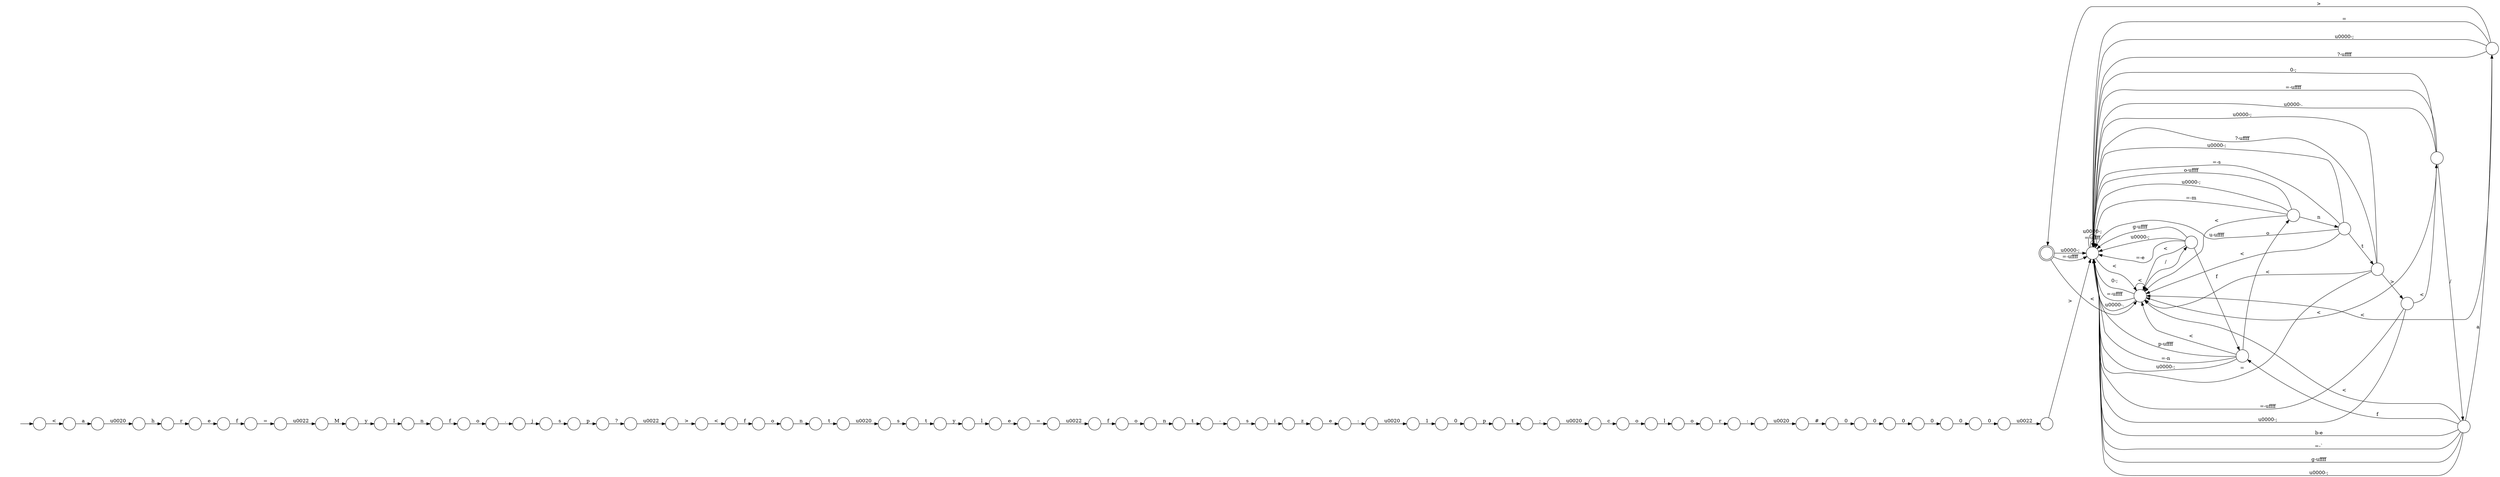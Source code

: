 digraph Automaton {
  rankdir = LR;
  0 [shape=doublecircle,label=""];
  0 -> 1 [label="=-\uffff"]
  0 -> 1 [label="\u0000-;"]
  0 -> 17 [label="<"]
  1 [shape=circle,label=""];
  1 -> 1 [label="=-\uffff"]
  1 -> 1 [label="\u0000-;"]
  1 -> 17 [label="<"]
  2 [shape=circle,label=""];
  2 -> 24 [label=":"]
  3 [shape=circle,label=""];
  3 -> 60 [label="h"]
  4 [shape=circle,label=""];
  4 -> 7 [label="t"]
  5 [shape=circle,label=""];
  5 -> 14 [label="e"]
  6 [shape=circle,label=""];
  6 -> 45 [label="p"]
  7 [shape=circle,label=""];
  7 -> 59 [label="-"]
  8 [shape=circle,label=""];
  8 -> 16 [label="t"]
  8 -> 1 [label="u-\uffff"]
  8 -> 1 [label="\u0000-;"]
  8 -> 17 [label="<"]
  8 -> 1 [label="=-s"]
  9 [shape=circle,label=""];
  9 -> 10 [label="\u0020"]
  10 [shape=circle,label=""];
  10 -> 48 [label="s"]
  11 [shape=circle,label=""];
  11 -> 4 [label="n"]
  12 [shape=circle,label=""];
  12 -> 8 [label="n"]
  12 -> 1 [label="o-\uffff"]
  12 -> 1 [label="\u0000-;"]
  12 -> 17 [label="<"]
  12 -> 1 [label="=-m"]
  13 [shape=circle,label=""];
  13 -> 3 [label="\u0020"]
  14 [shape=circle,label=""];
  14 -> 67 [label="f"]
  15 [shape=circle,label=""];
  15 -> 71 [label="c"]
  16 [shape=circle,label=""];
  16 -> 1 [label="="]
  16 -> 39 [label=">"]
  16 -> 1 [label="\u0000-;"]
  16 -> 17 [label="<"]
  16 -> 1 [label="?-\uffff"]
  17 [shape=circle,label=""];
  17 -> 1 [label="0-;"]
  17 -> 1 [label="=-\uffff"]
  17 -> 1 [label="\u0000-."]
  17 -> 55 [label="/"]
  17 -> 17 [label="<"]
  18 [shape=circle,label=""];
  18 -> 35 [label="#"]
  19 [shape=circle,label=""];
  19 -> 6 [label="s"]
  20 [shape=circle,label=""];
  20 -> 30 [label="o"]
  21 [shape=circle,label=""];
  21 -> 22 [label="y"]
  22 [shape=circle,label=""];
  22 -> 33 [label="I"]
  23 [shape=circle,label=""];
  23 -> 32 [label="r"]
  24 [shape=circle,label=""];
  24 -> 44 [label="\u0020"]
  25 [shape=circle,label=""];
  25 -> 20 [label="f"]
  26 [shape=circle,label=""];
  26 -> 31 [label="p"]
  27 [shape=circle,label=""];
  27 -> 1 [label="="]
  27 -> 0 [label=">"]
  27 -> 1 [label="\u0000-;"]
  27 -> 17 [label="<"]
  27 -> 1 [label="?-\uffff"]
  28 [shape=circle,label=""];
  28 -> 13 [label="a"]
  29 [shape=circle,label=""];
  29 -> 1 [label=">"]
  30 [shape=circle,label=""];
  30 -> 69 [label="."]
  31 [shape=circle,label=""];
  31 -> 75 [label="t"]
  32 [shape=circle,label=""];
  32 -> 42 [label=":"]
  33 [shape=circle,label=""];
  33 -> 25 [label="n"]
  34 [shape=circle,label=""];
  34 -> 47 [label="i"]
  35 [shape=circle,label=""];
  35 -> 49 [label="0"]
  36 [shape=circle,label=""];
  36 -> 78 [label="\u0022"]
  37 [shape=circle,label=""];
  37 -> 65 [label="\u0022"]
  38 [shape=circle,label=""];
  38 -> 11 [label="o"]
  39 [shape=circle,label=""];
  39 -> 1 [label="=-\uffff"]
  39 -> 1 [label="\u0000-;"]
  39 -> 62 [label="<"]
  40 [shape=circle,label=""];
  40 -> 74 [label="0"]
  41 [shape=circle,label=""];
  41 -> 50 [label="o"]
  42 [shape=circle,label=""];
  42 -> 18 [label="\u0020"]
  43 [shape=circle,label=""];
  43 -> 26 [label="0"]
  44 [shape=circle,label=""];
  44 -> 43 [label="1"]
  45 [shape=circle,label=""];
  45 -> 46 [label="?"]
  46 [shape=circle,label=""];
  46 -> 77 [label="\u0022"]
  47 [shape=circle,label=""];
  47 -> 79 [label="z"]
  48 [shape=circle,label=""];
  48 -> 64 [label="t"]
  49 [shape=circle,label=""];
  49 -> 72 [label="0"]
  50 [shape=circle,label=""];
  50 -> 54 [label="n"]
  51 [shape=circle,label=""];
  51 -> 37 [label="="]
  52 [shape=circle,label=""];
  52 -> 1 [label="p-\uffff"]
  52 -> 1 [label="=-n"]
  52 -> 1 [label="\u0000-;"]
  52 -> 17 [label="<"]
  52 -> 12 [label="o"]
  53 [shape=circle,label=""];
  53 -> 41 [label="f"]
  54 [shape=circle,label=""];
  54 -> 9 [label="t"]
  55 [shape=circle,label=""];
  55 -> 1 [label="=-e"]
  55 -> 52 [label="f"]
  55 -> 1 [label="g-\uffff"]
  55 -> 1 [label="\u0000-;"]
  55 -> 17 [label="<"]
  56 [shape=circle,label=""];
  56 -> 70 [label="l"]
  57 [shape=circle,label=""];
  57 -> 68 [label="l"]
  58 [shape=circle,label=""];
  58 -> 15 [label="\u0020"]
  59 [shape=circle,label=""];
  59 -> 34 [label="s"]
  60 [shape=circle,label=""];
  60 -> 5 [label="r"]
  61 [shape=circle,label=""];
  initial [shape=plaintext,label=""];
  initial -> 61
  61 -> 28 [label="<"]
  62 [shape=circle,label=""];
  62 -> 1 [label="0-;"]
  62 -> 1 [label="=-\uffff"]
  62 -> 1 [label="\u0000-."]
  62 -> 66 [label="/"]
  62 -> 17 [label="<"]
  63 [shape=circle,label=""];
  63 -> 40 [label="0"]
  64 [shape=circle,label=""];
  64 -> 57 [label="y"]
  65 [shape=circle,label=""];
  65 -> 38 [label="f"]
  66 [shape=circle,label=""];
  66 -> 1 [label="=-`"]
  66 -> 52 [label="f"]
  66 -> 1 [label="g-\uffff"]
  66 -> 27 [label="a"]
  66 -> 1 [label="\u0000-;"]
  66 -> 17 [label="<"]
  66 -> 1 [label="b-e"]
  67 [shape=circle,label=""];
  67 -> 36 [label="="]
  68 [shape=circle,label=""];
  68 -> 51 [label="e"]
  69 [shape=circle,label=""];
  69 -> 19 [label="j"]
  70 [shape=circle,label=""];
  70 -> 23 [label="o"]
  71 [shape=circle,label=""];
  71 -> 56 [label="o"]
  72 [shape=circle,label=""];
  72 -> 76 [label="0"]
  73 [shape=circle,label=""];
  73 -> 53 [label="<"]
  74 [shape=circle,label=""];
  74 -> 29 [label="\u0022"]
  75 [shape=circle,label=""];
  75 -> 58 [label=";"]
  76 [shape=circle,label=""];
  76 -> 63 [label="0"]
  77 [shape=circle,label=""];
  77 -> 73 [label=">"]
  78 [shape=circle,label=""];
  78 -> 21 [label="M"]
  79 [shape=circle,label=""];
  79 -> 2 [label="e"]
}

